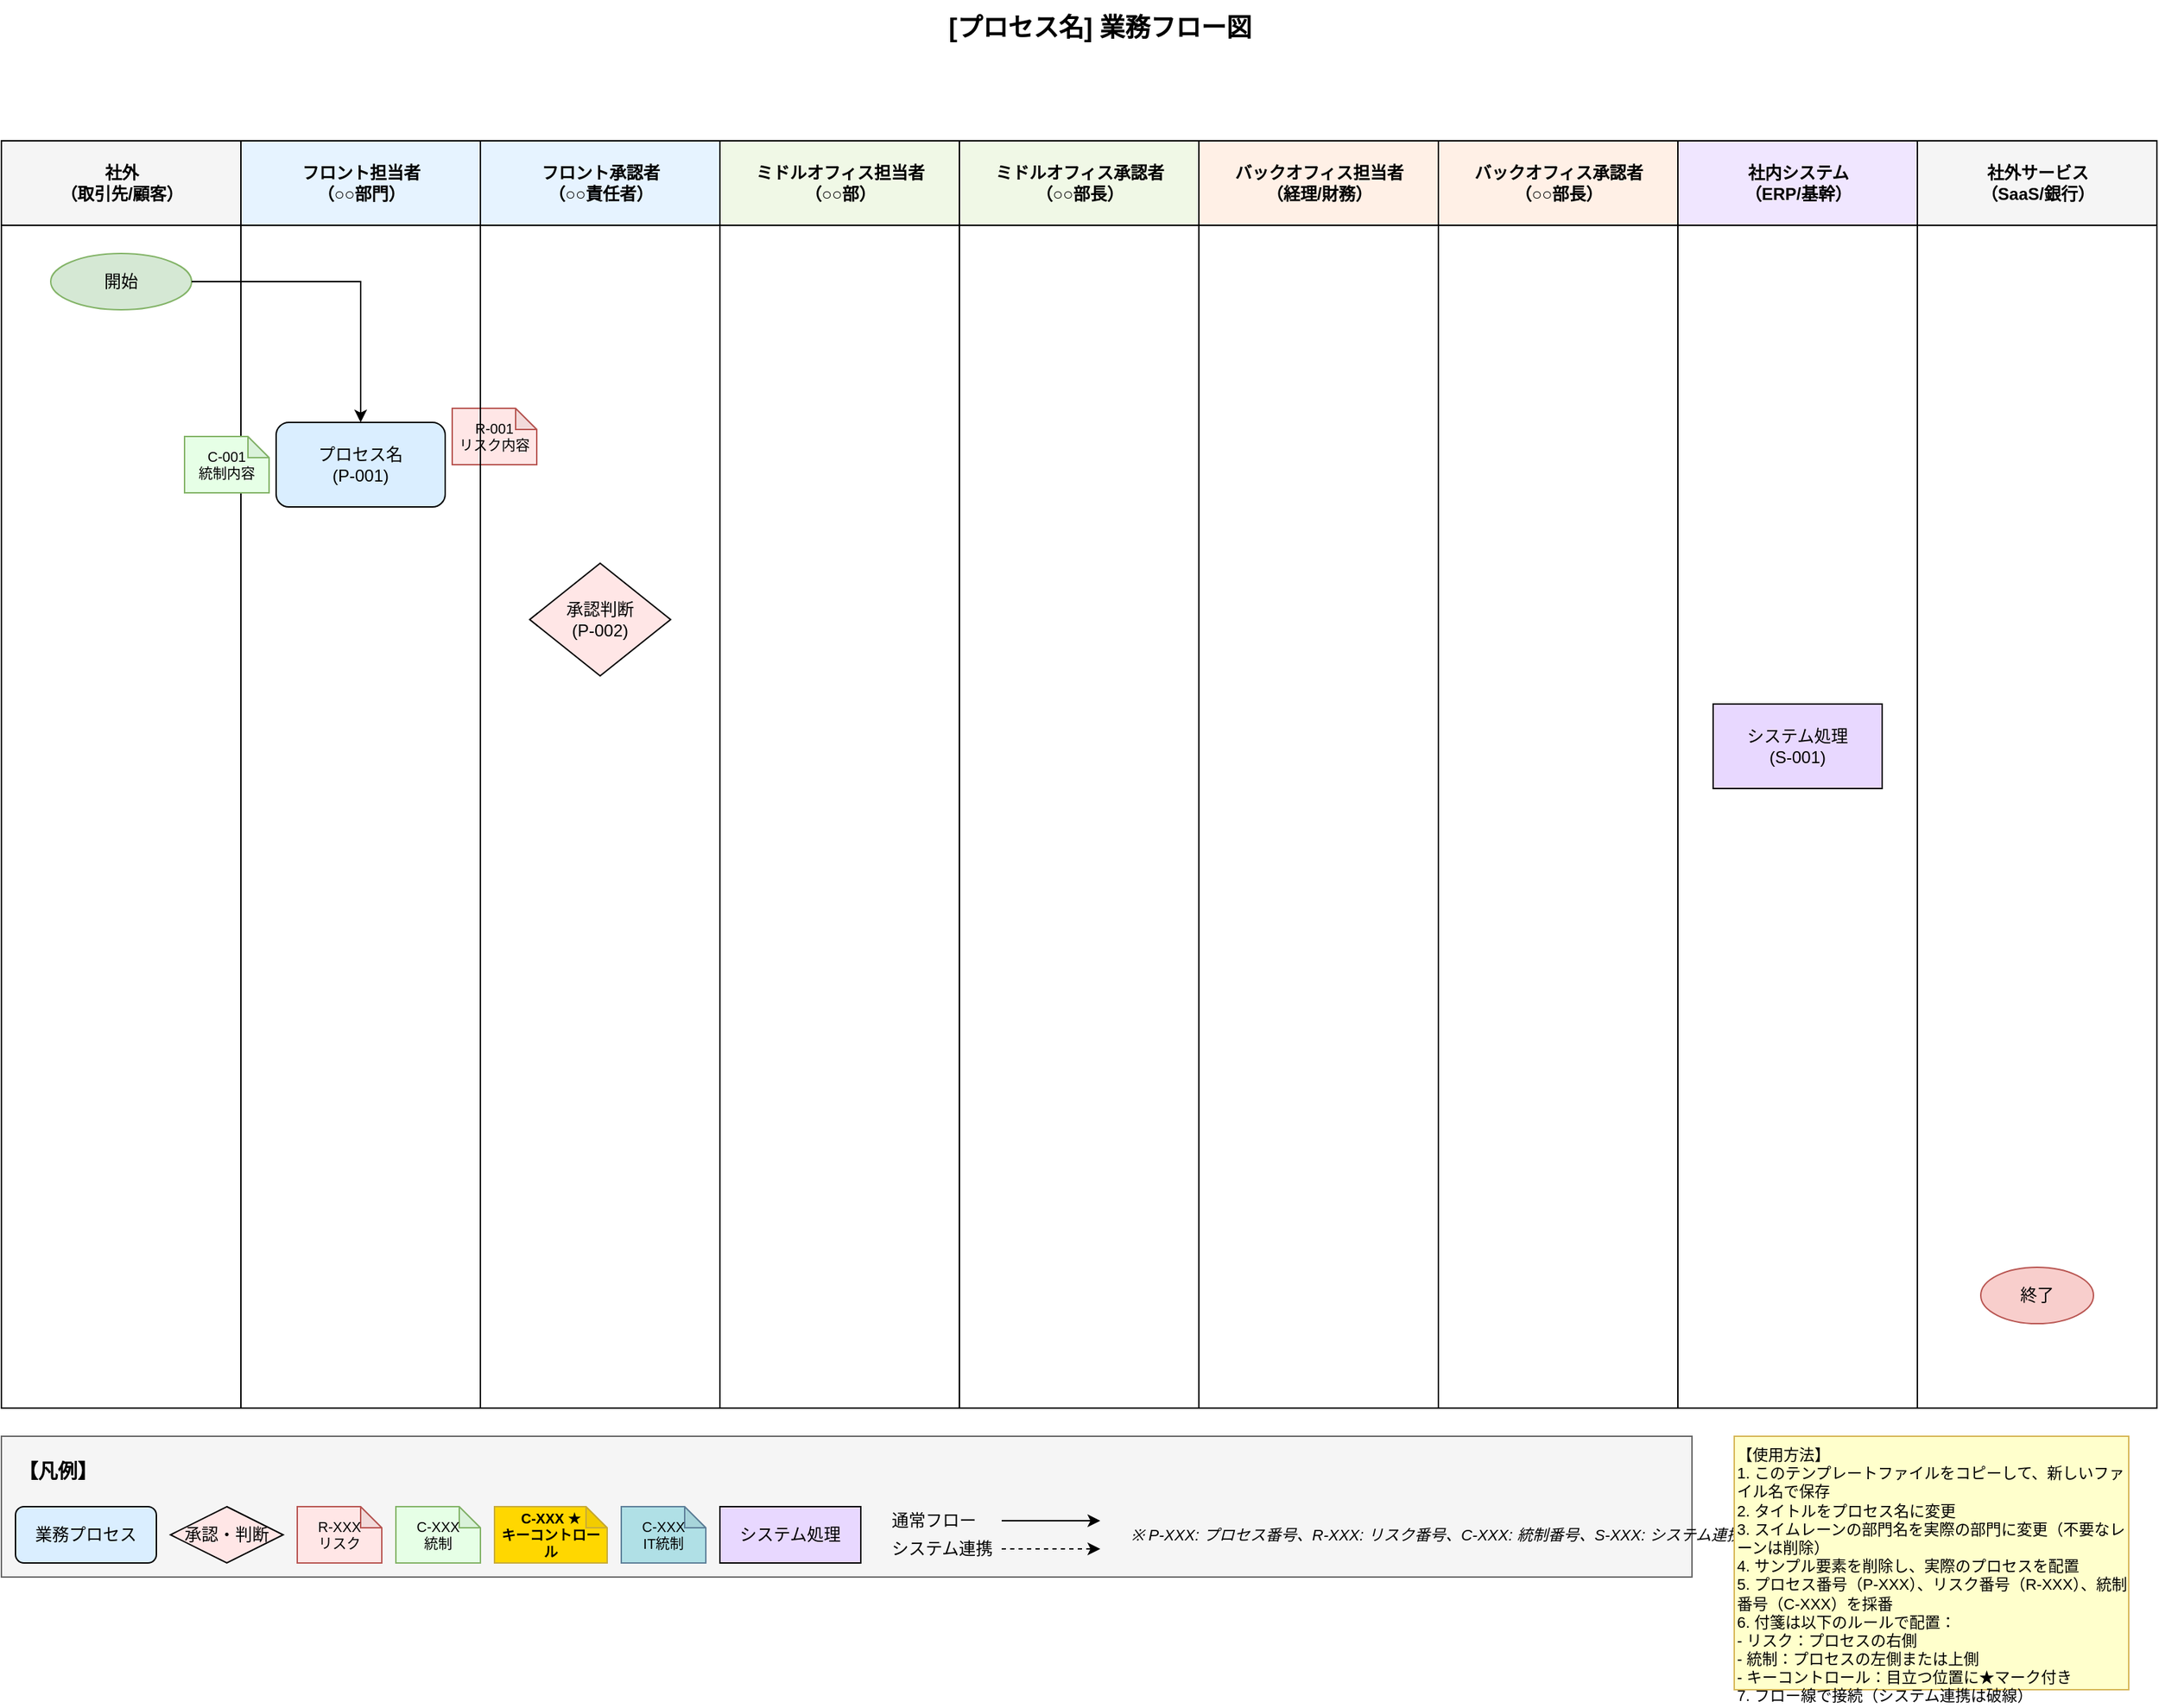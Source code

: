 <mxfile version="24.0.0" type="device">
  <diagram name="業務フロー図テンプレート" id="process-flow-template">
    <mxGraphModel dx="1422" dy="794" grid="1" gridSize="10" guides="1" tooltips="1" connect="1" arrows="1" fold="1" page="1" pageScale="1" pageWidth="1654" pageHeight="1169" math="0" shadow="0">
      <root>
        <mxCell id="0" />
        <mxCell id="1" parent="0" />
        
        <!-- タイトル -->
        <mxCell id="title" value="[プロセス名] 業務フロー図" style="text;html=1;strokeColor=none;fillColor=none;align=center;verticalAlign=middle;whiteSpace=wrap;rounded=0;fontSize=18;fontStyle=1" parent="1" vertex="1">
          <mxGeometry x="600" y="20" width="400" height="40" as="geometry" />
        </mxCell>
        
        <!-- スイムレーンコンテナ -->
        <mxCell id="2" value="" style="swimlane;startSize=0;" parent="1" vertex="1">
          <mxGeometry x="20" y="120" width="1530" height="900" as="geometry" />
        </mxCell>
        
        <!-- 社外 -->
        <mxCell id="3" value="社外&lt;br&gt;（取引先/顧客）" style="swimlane;html=1;startSize=60;fillColor=#F5F5F5;" parent="2" vertex="1">
          <mxGeometry width="170" height="900" as="geometry" />
        </mxCell>
        
        <mxCell id="start" value="開始" style="ellipse;whiteSpace=wrap;html=1;fillColor=#D5E8D4;strokeColor=#82B366;" parent="3" vertex="1">
          <mxGeometry x="35" y="80" width="100" height="40" as="geometry" />
        </mxCell>
        
        <!-- フロント担当者 -->
        <mxCell id="4" value="フロント担当者&lt;br&gt;（○○部門）" style="swimlane;html=1;startSize=60;fillColor=#E6F3FF;" parent="2" vertex="1">
          <mxGeometry x="170" width="170" height="900" as="geometry" />
        </mxCell>
        
        <!-- サンプルプロセス -->
        <mxCell id="sample-process" value="プロセス名&lt;br&gt;(P-001)" style="rounded=1;whiteSpace=wrap;html=1;fillColor=#DAEEFF;strokeColor=#000000;" parent="4" vertex="1">
          <mxGeometry x="25" y="200" width="120" height="60" as="geometry" />
        </mxCell>
        
        <!-- サンプルリスク付箋 -->
        <mxCell id="sample-risk" value="R-001&lt;br&gt;リスク内容" style="shape=note;whiteSpace=wrap;html=1;backgroundOutline=1;darkOpacity=0.05;fillColor=#FFE6E6;strokeColor=#B85450;size=15;fontSize=10;" parent="4" vertex="1">
          <mxGeometry x="150" y="190" width="60" height="40" as="geometry" />
        </mxCell>
        
        <!-- サンプル統制付箋 -->
        <mxCell id="sample-control" value="C-001&lt;br&gt;統制内容" style="shape=note;whiteSpace=wrap;html=1;backgroundOutline=1;darkOpacity=0.05;fillColor=#E6FFE6;strokeColor=#82B366;size=15;fontSize=10;" parent="4" vertex="1">
          <mxGeometry x="-40" y="210" width="60" height="40" as="geometry" />
        </mxCell>
        
        <!-- フロント承認者 -->
        <mxCell id="5" value="フロント承認者&lt;br&gt;（○○責任者）" style="swimlane;html=1;startSize=60;fillColor=#E6F3FF;" parent="2" vertex="1">
          <mxGeometry x="340" width="170" height="900" as="geometry" />
        </mxCell>
        
        <!-- サンプル承認 -->
        <mxCell id="sample-approval" value="承認判断&lt;br&gt;(P-002)" style="rhombus;whiteSpace=wrap;html=1;fillColor=#FFE6E6;" parent="5" vertex="1">
          <mxGeometry x="35" y="300" width="100" height="80" as="geometry" />
        </mxCell>
        
        <!-- ミドルオフィス担当者 -->
        <mxCell id="6" value="ミドルオフィス担当者&lt;br&gt;（○○部）" style="swimlane;html=1;startSize=60;fillColor=#F0F8E6;" parent="2" vertex="1">
          <mxGeometry x="510" width="170" height="900" as="geometry" />
        </mxCell>
        
        <!-- ミドルオフィス承認者 -->
        <mxCell id="7" value="ミドルオフィス承認者&lt;br&gt;（○○部長）" style="swimlane;html=1;startSize=60;fillColor=#F0F8E6;" parent="2" vertex="1">
          <mxGeometry x="680" width="170" height="900" as="geometry" />
        </mxCell>
        
        <!-- バックオフィス担当者 -->
        <mxCell id="8" value="バックオフィス担当者&lt;br&gt;（経理/財務）" style="swimlane;html=1;startSize=60;fillColor=#FFF0E6;" parent="2" vertex="1">
          <mxGeometry x="850" width="170" height="900" as="geometry" />
        </mxCell>
        
        <!-- バックオフィス承認者 -->
        <mxCell id="9" value="バックオフィス承認者&lt;br&gt;（○○部長）" style="swimlane;html=1;startSize=60;fillColor=#FFF0E6;" parent="2" vertex="1">
          <mxGeometry x="1020" width="170" height="900" as="geometry" />
        </mxCell>
        
        <!-- 社内システム -->
        <mxCell id="10" value="社内システム&lt;br&gt;（ERP/基幹）" style="swimlane;html=1;startSize=60;fillColor=#F0E6FF;" parent="2" vertex="1">
          <mxGeometry x="1190" width="170" height="900" as="geometry" />
        </mxCell>
        
        <!-- サンプルシステム処理 -->
        <mxCell id="sample-system" value="システム処理&lt;br&gt;(S-001)" style="rectangle;whiteSpace=wrap;html=1;fillColor=#E8D8FF;strokeColor=#000000;" parent="10" vertex="1">
          <mxGeometry x="25" y="400" width="120" height="60" as="geometry" />
        </mxCell>
        
        <!-- 社外サービス -->
        <mxCell id="11" value="社外サービス&lt;br&gt;（SaaS/銀行）" style="swimlane;html=1;startSize=60;fillColor=#F5F5F5;" parent="2" vertex="1">
          <mxGeometry x="1360" width="170" height="900" as="geometry" />
        </mxCell>
        
        <mxCell id="end" value="終了" style="ellipse;whiteSpace=wrap;html=1;fillColor=#F8CECC;strokeColor=#B85450;" parent="11" vertex="1">
          <mxGeometry x="45" y="800" width="80" height="40" as="geometry" />
        </mxCell>
        
        <!-- サンプル接続線 -->
        <mxCell id="sample-flow" style="edgeStyle=orthogonalEdgeStyle;rounded=0;orthogonalLoop=1;jettySize=auto;html=1;" parent="1" source="start" target="sample-process" edge="1">
          <mxGeometry relative="1" as="geometry" />
        </mxCell>
        
        <!-- レジェンド -->
        <mxCell id="legend-box" value="" style="rounded=0;whiteSpace=wrap;html=1;fillColor=#F5F5F5;strokeColor=#666666;strokeWidth=1;" parent="1" vertex="1">
          <mxGeometry x="20" y="1040" width="1200" height="100" as="geometry" />
        </mxCell>
        
        <mxCell id="legend-title" value="【凡例】" style="text;html=1;fontSize=14;fontStyle=1;verticalAlign=middle;align=left;" parent="1" vertex="1">
          <mxGeometry x="30" y="1050" width="100" height="30" as="geometry" />
        </mxCell>
        
        <!-- プロセス記号 -->
        <mxCell id="legend-process" value="業務プロセス" style="rounded=1;whiteSpace=wrap;html=1;fillColor=#DAEEFF;" parent="1" vertex="1">
          <mxGeometry x="30" y="1090" width="100" height="40" as="geometry" />
        </mxCell>
        
        <!-- 承認判断 -->
        <mxCell id="legend-decision" value="承認・判断" style="rhombus;whiteSpace=wrap;html=1;fillColor=#FFE6E6;" parent="1" vertex="1">
          <mxGeometry x="140" y="1090" width="80" height="40" as="geometry" />
        </mxCell>
        
        <!-- リスク付箋 -->
        <mxCell id="legend-risk" value="R-XXX&lt;br&gt;リスク" style="shape=note;whiteSpace=wrap;html=1;backgroundOutline=1;darkOpacity=0.05;fillColor=#FFE6E6;strokeColor=#B85450;size=15;fontSize=10;" parent="1" vertex="1">
          <mxGeometry x="230" y="1090" width="60" height="40" as="geometry" />
        </mxCell>
        
        <!-- 統制付箋 -->
        <mxCell id="legend-control" value="C-XXX&lt;br&gt;統制" style="shape=note;whiteSpace=wrap;html=1;backgroundOutline=1;darkOpacity=0.05;fillColor=#E6FFE6;strokeColor=#82B366;size=15;fontSize=10;" parent="1" vertex="1">
          <mxGeometry x="300" y="1090" width="60" height="40" as="geometry" />
        </mxCell>
        
        <!-- キーコントロール付箋 -->
        <mxCell id="legend-key-control" value="C-XXX ★&lt;br&gt;キーコントロール" style="shape=note;whiteSpace=wrap;html=1;backgroundOutline=1;darkOpacity=0.05;fillColor=#FFD700;strokeColor=#C8AB37;size=15;fontSize=10;fontStyle=1;" parent="1" vertex="1">
          <mxGeometry x="370" y="1090" width="80" height="40" as="geometry" />
        </mxCell>
        
        <!-- IT統制付箋 -->
        <mxCell id="legend-it-control" value="C-XXX&lt;br&gt;IT統制" style="shape=note;whiteSpace=wrap;html=1;backgroundOutline=1;darkOpacity=0.05;fillColor=#B0E0E6;strokeColor=#5D7F99;size=15;fontSize=10;" parent="1" vertex="1">
          <mxGeometry x="460" y="1090" width="60" height="40" as="geometry" />
        </mxCell>
        
        <!-- システム処理 -->
        <mxCell id="legend-system" value="システム処理" style="rectangle;whiteSpace=wrap;html=1;fillColor=#E8D8FF;" parent="1" vertex="1">
          <mxGeometry x="530" y="1090" width="100" height="40" as="geometry" />
        </mxCell>
        
        <!-- フロー線の説明 -->
        <mxCell id="legend-flow-normal" value="通常フロー" style="text;html=1;fontSize=12;verticalAlign=middle;align=left;" parent="1" vertex="1">
          <mxGeometry x="650" y="1090" width="80" height="20" as="geometry" />
        </mxCell>
        
        <mxCell id="legend-line-normal" value="" style="endArrow=classic;html=1;strokeWidth=1;" parent="1" edge="1">
          <mxGeometry width="50" height="50" relative="1" as="geometry">
            <mxPoint x="730" y="1100" as="sourcePoint" />
            <mxPoint x="800" y="1100" as="targetPoint" />
          </mxGeometry>
        </mxCell>
        
        <mxCell id="legend-flow-system" value="システム連携" style="text;html=1;fontSize=12;verticalAlign=middle;align=left;" parent="1" vertex="1">
          <mxGeometry x="650" y="1110" width="80" height="20" as="geometry" />
        </mxCell>
        
        <mxCell id="legend-line-system" value="" style="endArrow=classic;html=1;strokeWidth=1;dashed=1;" parent="1" edge="1">
          <mxGeometry width="50" height="50" relative="1" as="geometry">
            <mxPoint x="730" y="1120" as="sourcePoint" />
            <mxPoint x="800" y="1120" as="targetPoint" />
          </mxGeometry>
        </mxCell>
        
        <!-- 参照番号の説明 -->
        <mxCell id="legend-reference" value="※ P-XXX: プロセス番号、R-XXX: リスク番号、C-XXX: 統制番号、S-XXX: システム連携番号は業務記述書と対応" style="text;html=1;fontSize=11;verticalAlign=middle;align=left;fontStyle=2;" parent="1" vertex="1">
          <mxGeometry x="820" y="1095" width="380" height="30" as="geometry" />
        </mxCell>
        
        <!-- 使用方法メモ -->
        <mxCell id="usage-note" value="【使用方法】&#xa;1. このテンプレートファイルをコピーして、新しいファイル名で保存&#xa;2. タイトルをプロセス名に変更&#xa;3. スイムレーンの部門名を実際の部門に変更（不要なレーンは削除）&#xa;4. サンプル要素を削除し、実際のプロセスを配置&#xa;5. プロセス番号（P-XXX）、リスク番号（R-XXX）、統制番号（C-XXX）を採番&#xa;6. 付箋は以下のルールで配置：&#xa;   - リスク：プロセスの右側&#xa;   - 統制：プロセスの左側または上側&#xa;   - キーコントロール：目立つ位置に★マーク付き&#xa;7. フロー線で接続（システム連携は破線）" style="text;html=1;fontSize=11;verticalAlign=top;align=left;fillColor=#FFFFCC;strokeColor=#D6B656;whiteSpace=wrap;" parent="1" vertex="1">
          <mxGeometry x="1250" y="1040" width="280" height="180" as="geometry" />
        </mxCell>
        
      </root>
    </mxGraphModel>
  </diagram>
</mxfile>